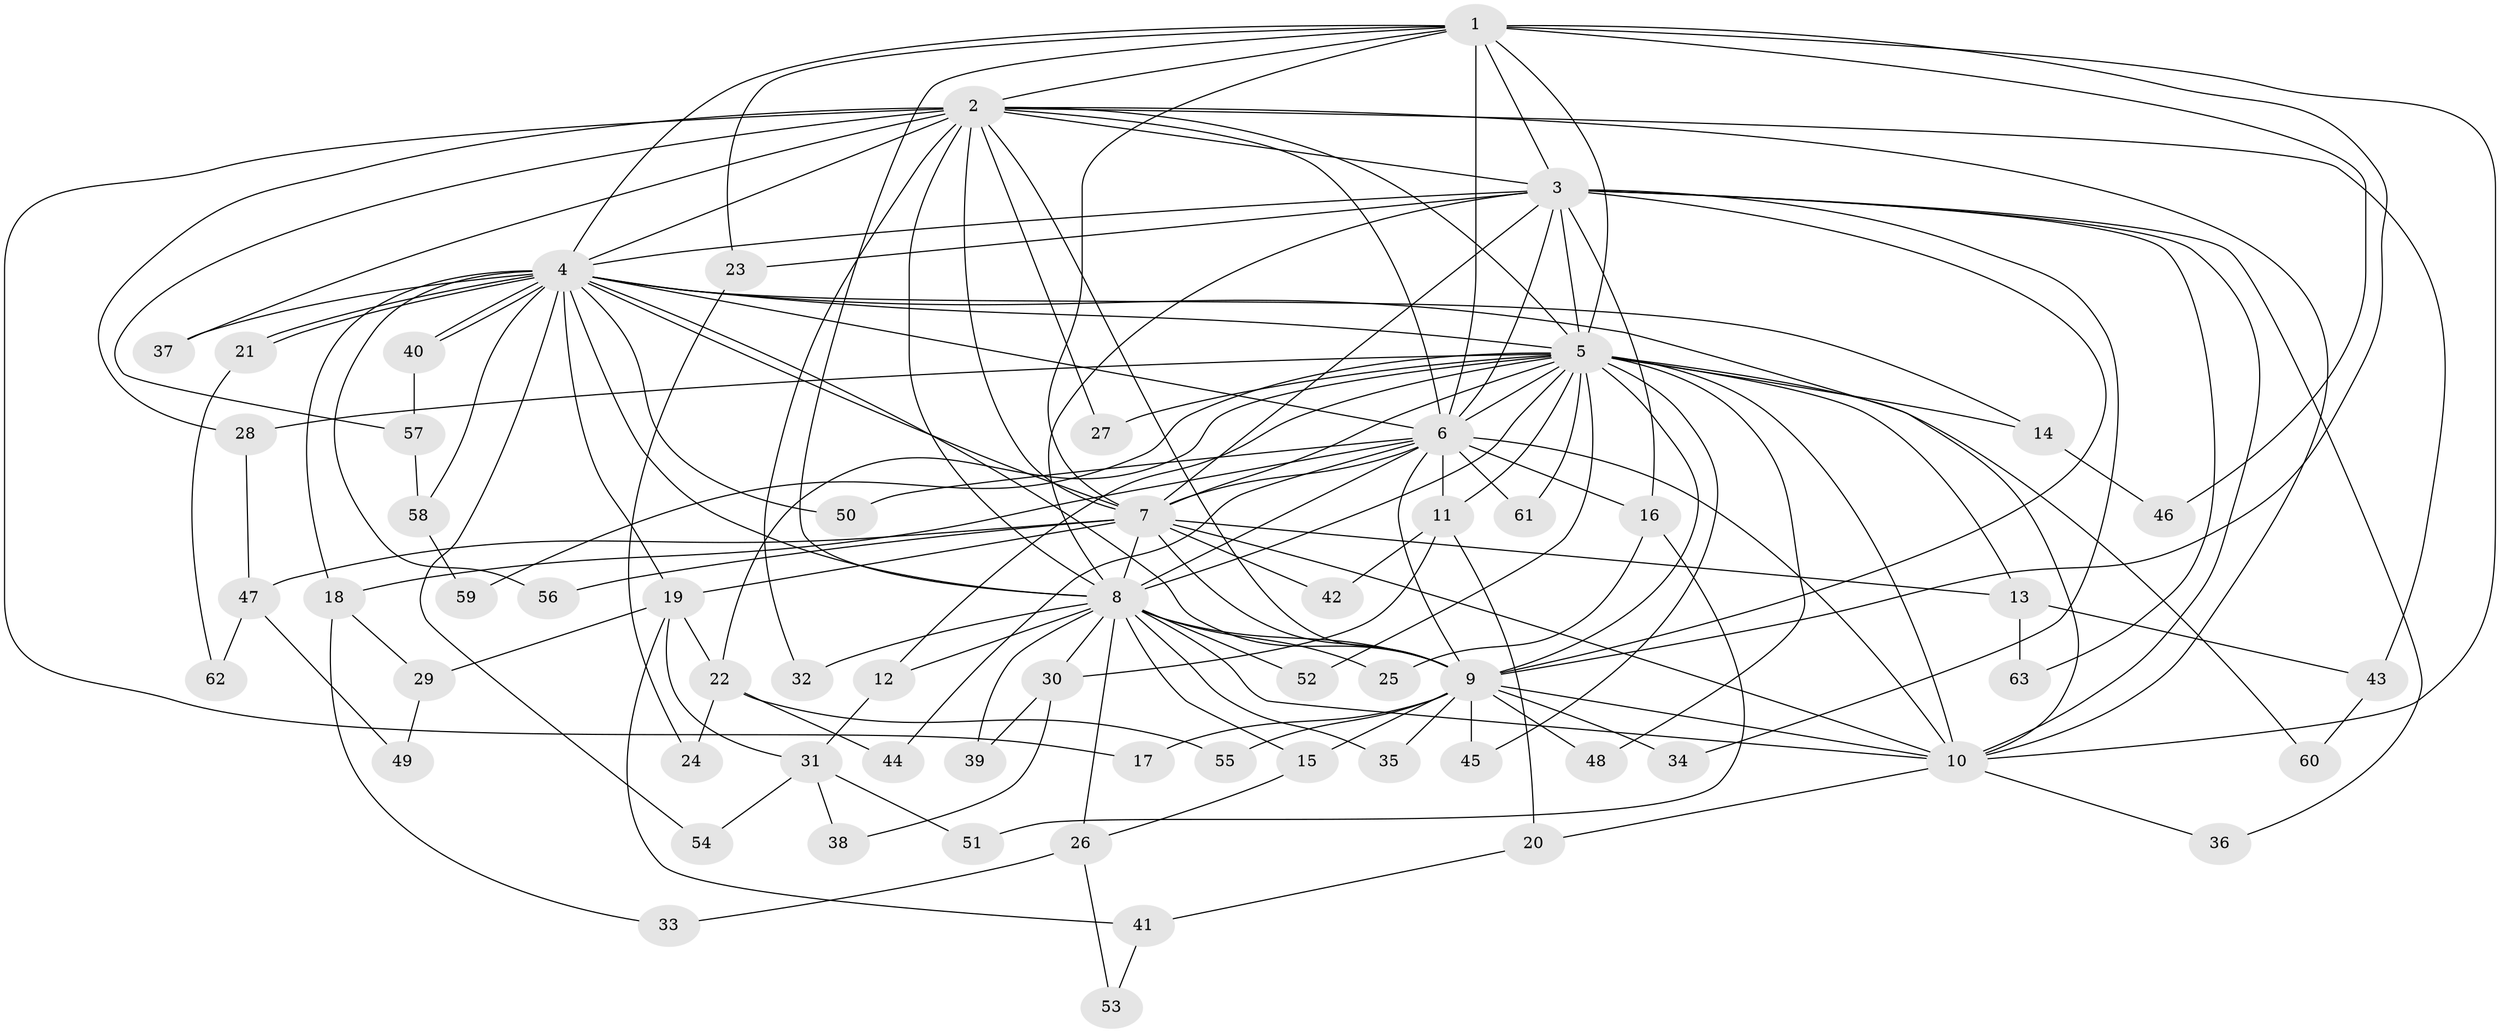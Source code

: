 // coarse degree distribution, {10: 0.045454545454545456, 13: 0.022727272727272728, 17: 0.045454545454545456, 24: 0.022727272727272728, 14: 0.022727272727272728, 11: 0.022727272727272728, 5: 0.06818181818181818, 3: 0.20454545454545456, 4: 0.09090909090909091, 2: 0.36363636363636365, 9: 0.022727272727272728, 1: 0.06818181818181818}
// Generated by graph-tools (version 1.1) at 2025/41/03/06/25 10:41:35]
// undirected, 63 vertices, 151 edges
graph export_dot {
graph [start="1"]
  node [color=gray90,style=filled];
  1;
  2;
  3;
  4;
  5;
  6;
  7;
  8;
  9;
  10;
  11;
  12;
  13;
  14;
  15;
  16;
  17;
  18;
  19;
  20;
  21;
  22;
  23;
  24;
  25;
  26;
  27;
  28;
  29;
  30;
  31;
  32;
  33;
  34;
  35;
  36;
  37;
  38;
  39;
  40;
  41;
  42;
  43;
  44;
  45;
  46;
  47;
  48;
  49;
  50;
  51;
  52;
  53;
  54;
  55;
  56;
  57;
  58;
  59;
  60;
  61;
  62;
  63;
  1 -- 2;
  1 -- 3;
  1 -- 4;
  1 -- 5;
  1 -- 6;
  1 -- 7;
  1 -- 8;
  1 -- 9;
  1 -- 10;
  1 -- 23;
  1 -- 46;
  2 -- 3;
  2 -- 4;
  2 -- 5;
  2 -- 6;
  2 -- 7;
  2 -- 8;
  2 -- 9;
  2 -- 10;
  2 -- 17;
  2 -- 27;
  2 -- 28;
  2 -- 32;
  2 -- 37;
  2 -- 43;
  2 -- 57;
  3 -- 4;
  3 -- 5;
  3 -- 6;
  3 -- 7;
  3 -- 8;
  3 -- 9;
  3 -- 10;
  3 -- 16;
  3 -- 23;
  3 -- 34;
  3 -- 36;
  3 -- 63;
  4 -- 5;
  4 -- 6;
  4 -- 7;
  4 -- 8;
  4 -- 9;
  4 -- 10;
  4 -- 14;
  4 -- 18;
  4 -- 19;
  4 -- 21;
  4 -- 21;
  4 -- 37;
  4 -- 40;
  4 -- 40;
  4 -- 50;
  4 -- 54;
  4 -- 56;
  4 -- 58;
  5 -- 6;
  5 -- 7;
  5 -- 8;
  5 -- 9;
  5 -- 10;
  5 -- 11;
  5 -- 12;
  5 -- 13;
  5 -- 14;
  5 -- 22;
  5 -- 27;
  5 -- 28;
  5 -- 45;
  5 -- 48;
  5 -- 52;
  5 -- 59;
  5 -- 60;
  5 -- 61;
  6 -- 7;
  6 -- 8;
  6 -- 9;
  6 -- 10;
  6 -- 11;
  6 -- 16;
  6 -- 18;
  6 -- 44;
  6 -- 50;
  6 -- 61;
  7 -- 8;
  7 -- 9;
  7 -- 10;
  7 -- 13;
  7 -- 19;
  7 -- 42;
  7 -- 47;
  7 -- 56;
  8 -- 9;
  8 -- 10;
  8 -- 12;
  8 -- 15;
  8 -- 25;
  8 -- 26;
  8 -- 30;
  8 -- 32;
  8 -- 35;
  8 -- 39;
  8 -- 52;
  9 -- 10;
  9 -- 15;
  9 -- 17;
  9 -- 34;
  9 -- 35;
  9 -- 45;
  9 -- 48;
  9 -- 55;
  10 -- 20;
  10 -- 36;
  11 -- 20;
  11 -- 30;
  11 -- 42;
  12 -- 31;
  13 -- 43;
  13 -- 63;
  14 -- 46;
  15 -- 26;
  16 -- 25;
  16 -- 51;
  18 -- 29;
  18 -- 33;
  19 -- 22;
  19 -- 29;
  19 -- 31;
  19 -- 41;
  20 -- 41;
  21 -- 62;
  22 -- 24;
  22 -- 44;
  22 -- 55;
  23 -- 24;
  26 -- 33;
  26 -- 53;
  28 -- 47;
  29 -- 49;
  30 -- 38;
  30 -- 39;
  31 -- 38;
  31 -- 51;
  31 -- 54;
  40 -- 57;
  41 -- 53;
  43 -- 60;
  47 -- 49;
  47 -- 62;
  57 -- 58;
  58 -- 59;
}
